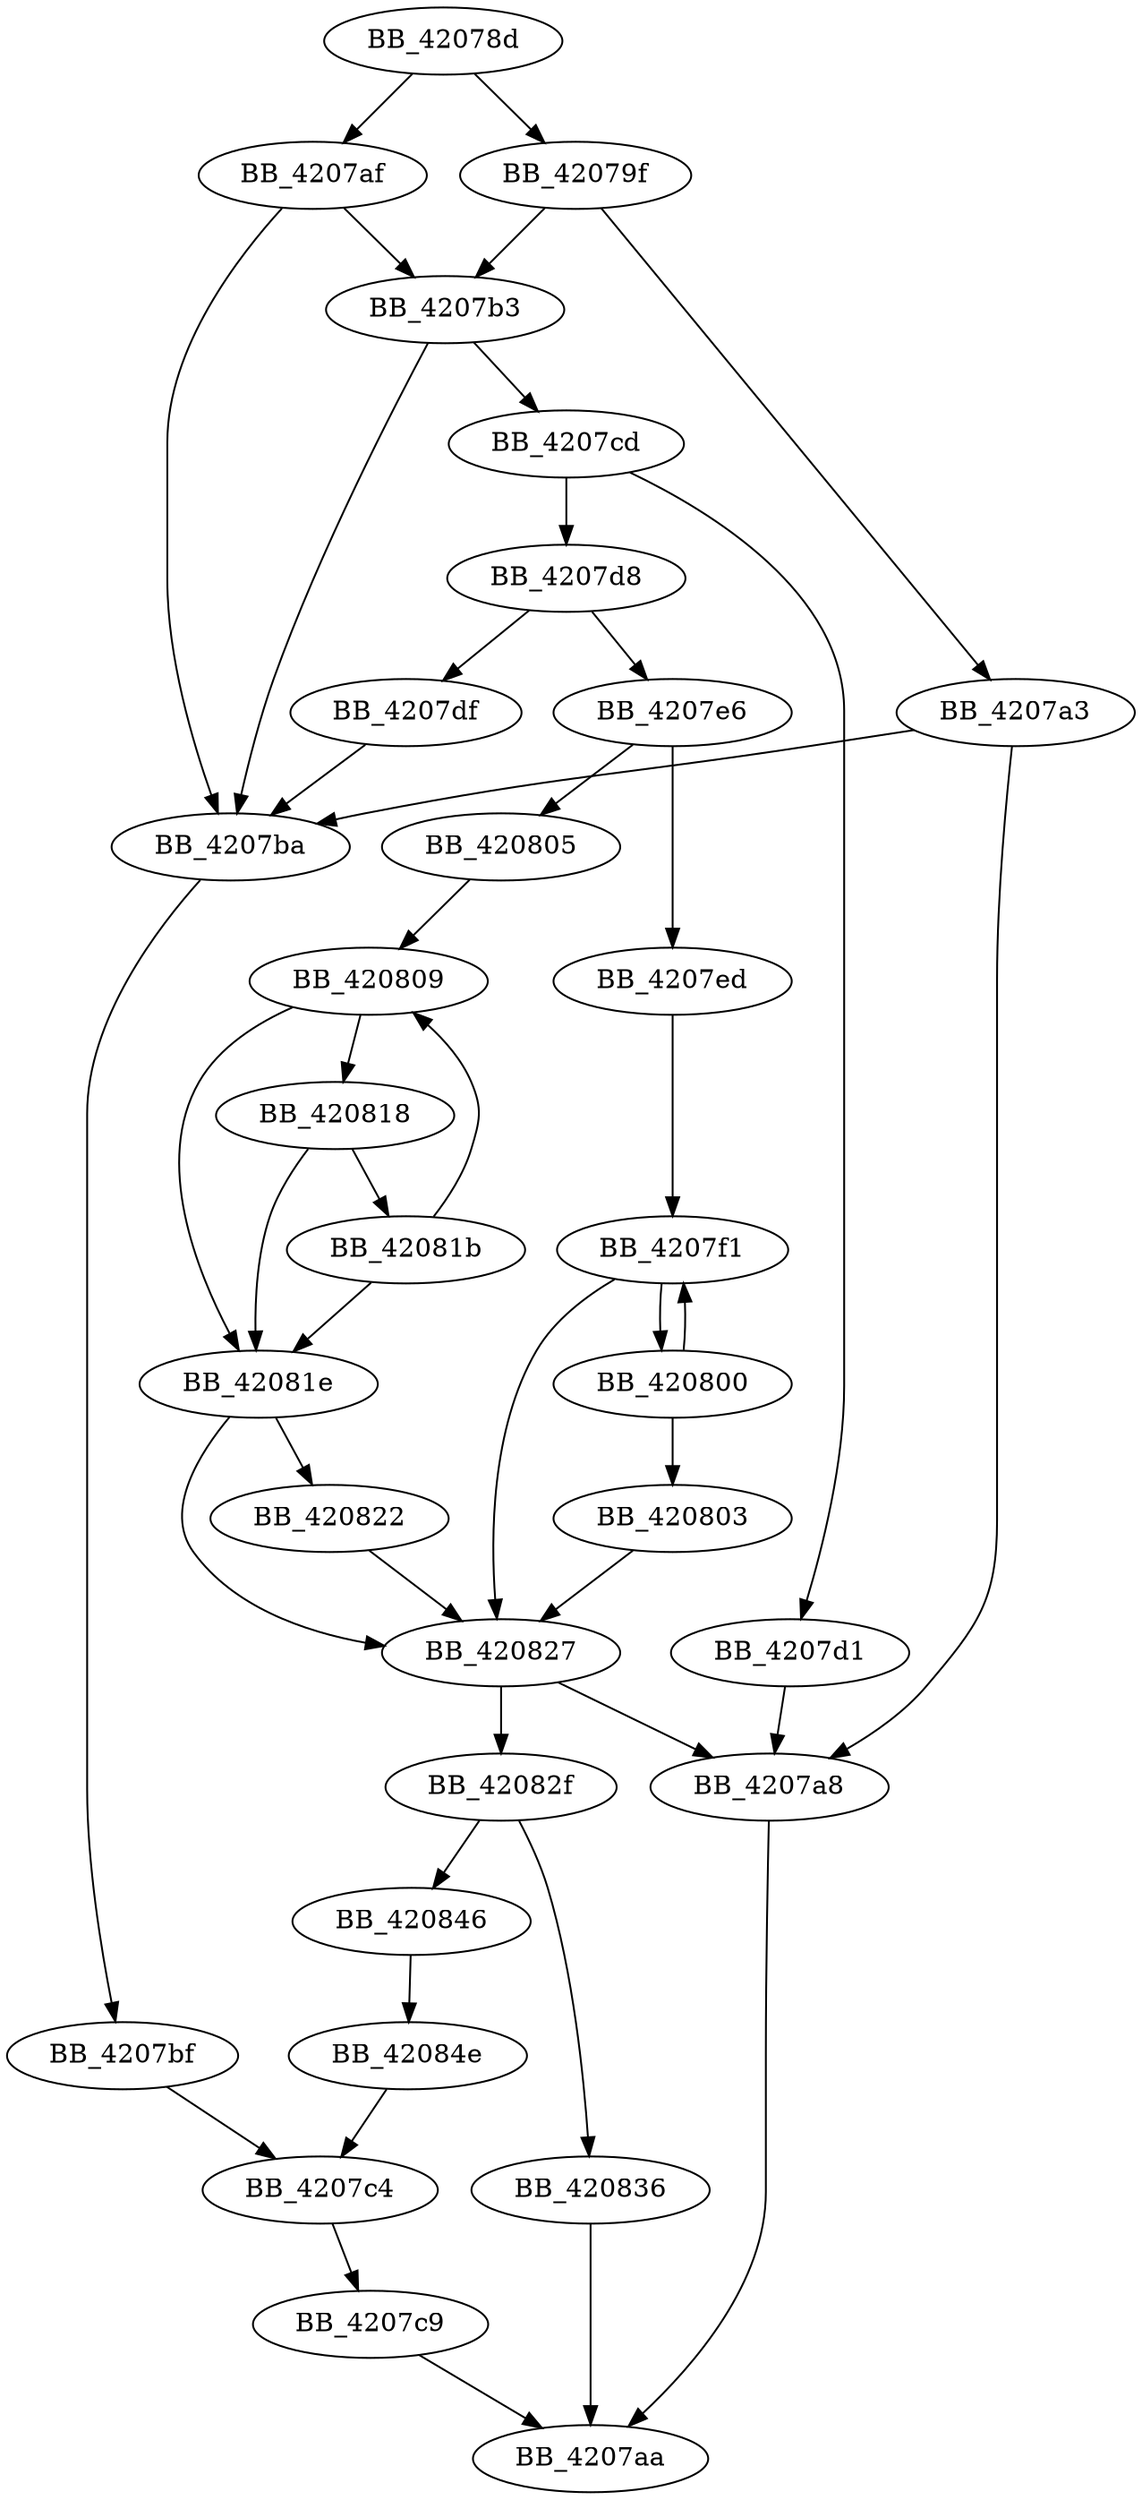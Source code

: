 DiGraph _wcsncpy_s{
BB_42078d->BB_42079f
BB_42078d->BB_4207af
BB_42079f->BB_4207a3
BB_42079f->BB_4207b3
BB_4207a3->BB_4207a8
BB_4207a3->BB_4207ba
BB_4207a8->BB_4207aa
BB_4207af->BB_4207b3
BB_4207af->BB_4207ba
BB_4207b3->BB_4207ba
BB_4207b3->BB_4207cd
BB_4207ba->BB_4207bf
BB_4207bf->BB_4207c4
BB_4207c4->BB_4207c9
BB_4207c9->BB_4207aa
BB_4207cd->BB_4207d1
BB_4207cd->BB_4207d8
BB_4207d1->BB_4207a8
BB_4207d8->BB_4207df
BB_4207d8->BB_4207e6
BB_4207df->BB_4207ba
BB_4207e6->BB_4207ed
BB_4207e6->BB_420805
BB_4207ed->BB_4207f1
BB_4207f1->BB_420800
BB_4207f1->BB_420827
BB_420800->BB_4207f1
BB_420800->BB_420803
BB_420803->BB_420827
BB_420805->BB_420809
BB_420809->BB_420818
BB_420809->BB_42081e
BB_420818->BB_42081b
BB_420818->BB_42081e
BB_42081b->BB_420809
BB_42081b->BB_42081e
BB_42081e->BB_420822
BB_42081e->BB_420827
BB_420822->BB_420827
BB_420827->BB_4207a8
BB_420827->BB_42082f
BB_42082f->BB_420836
BB_42082f->BB_420846
BB_420836->BB_4207aa
BB_420846->BB_42084e
BB_42084e->BB_4207c4
}
